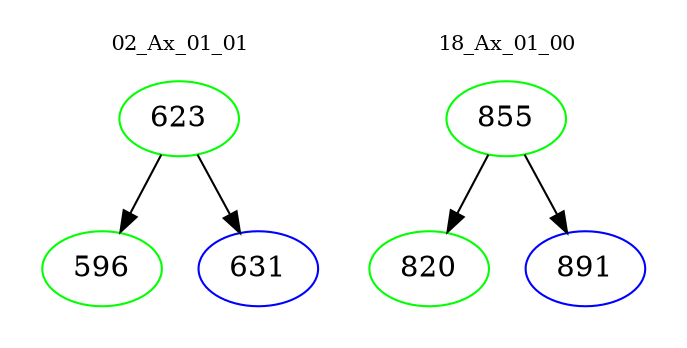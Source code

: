 digraph{
subgraph cluster_0 {
color = white
label = "02_Ax_01_01";
fontsize=10;
T0_623 [label="623", color="green"]
T0_623 -> T0_596 [color="black"]
T0_596 [label="596", color="green"]
T0_623 -> T0_631 [color="black"]
T0_631 [label="631", color="blue"]
}
subgraph cluster_1 {
color = white
label = "18_Ax_01_00";
fontsize=10;
T1_855 [label="855", color="green"]
T1_855 -> T1_820 [color="black"]
T1_820 [label="820", color="green"]
T1_855 -> T1_891 [color="black"]
T1_891 [label="891", color="blue"]
}
}
